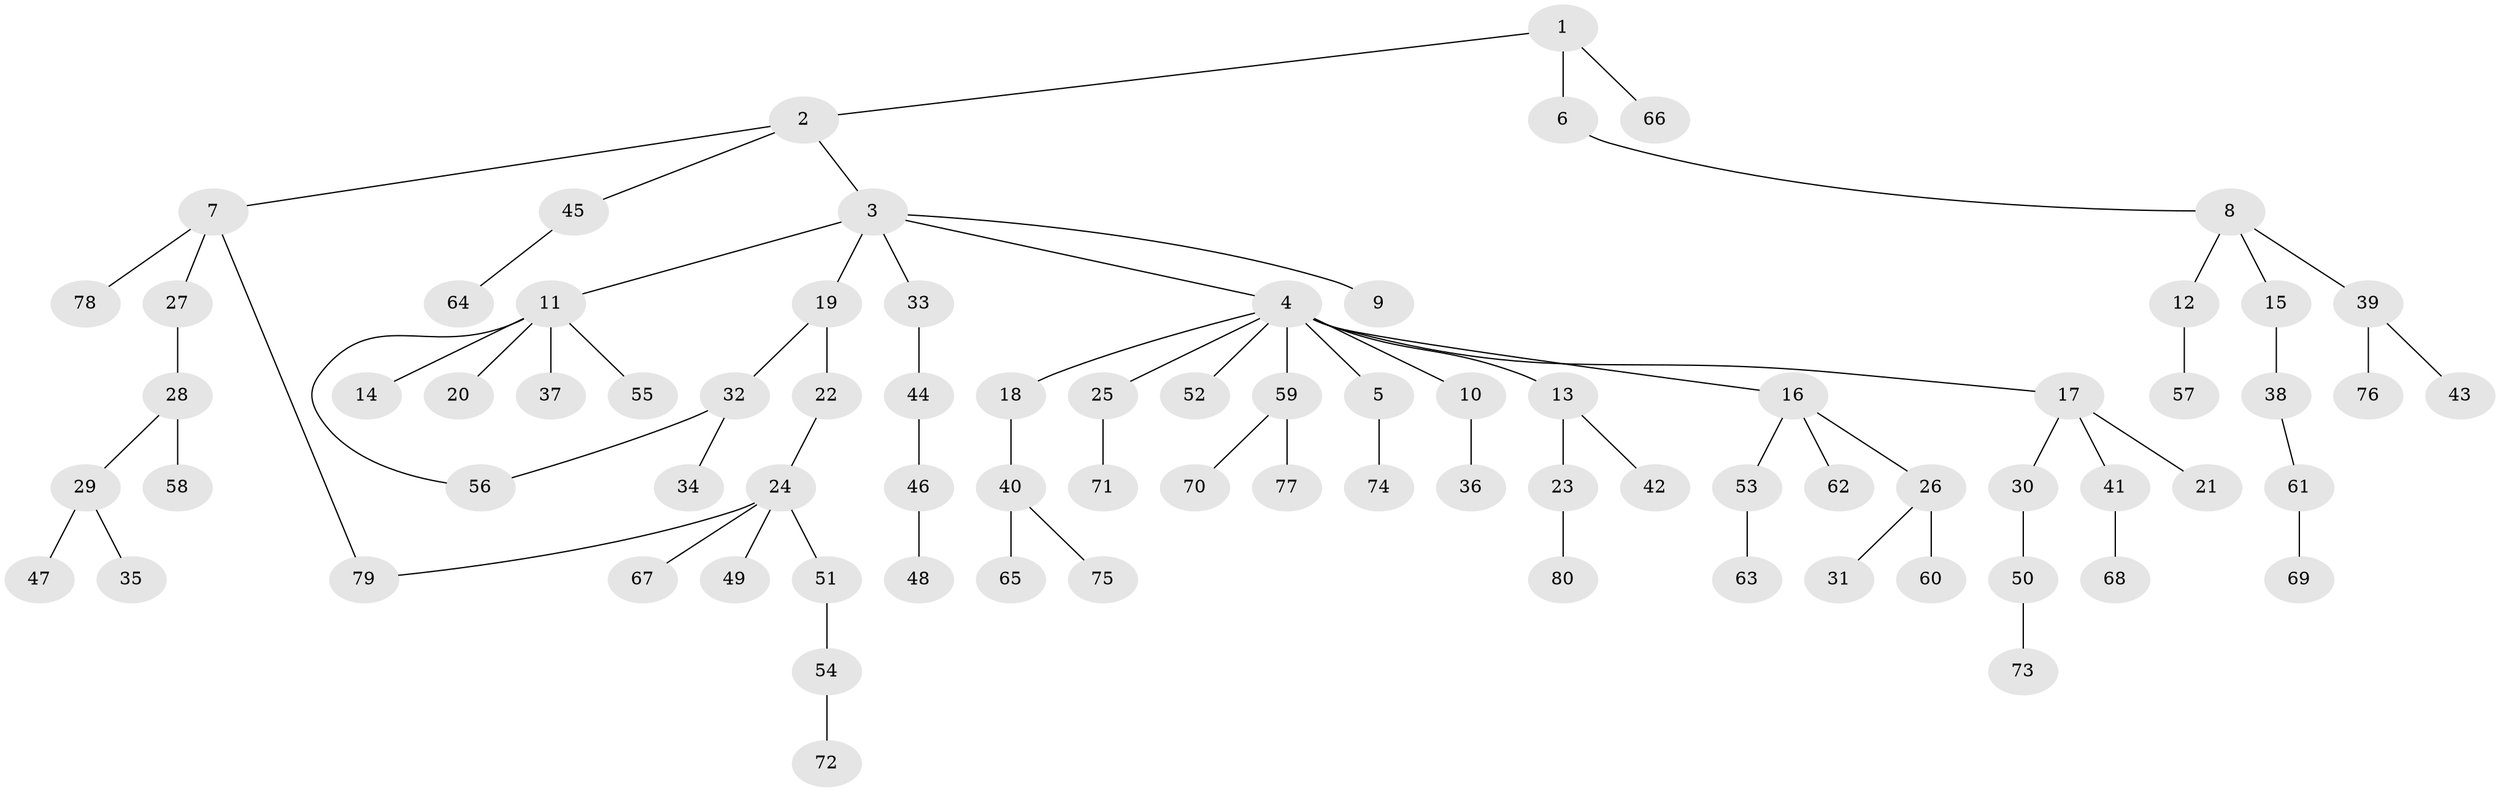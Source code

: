 // Generated by graph-tools (version 1.1) at 2025/10/02/27/25 16:10:54]
// undirected, 80 vertices, 81 edges
graph export_dot {
graph [start="1"]
  node [color=gray90,style=filled];
  1;
  2;
  3;
  4;
  5;
  6;
  7;
  8;
  9;
  10;
  11;
  12;
  13;
  14;
  15;
  16;
  17;
  18;
  19;
  20;
  21;
  22;
  23;
  24;
  25;
  26;
  27;
  28;
  29;
  30;
  31;
  32;
  33;
  34;
  35;
  36;
  37;
  38;
  39;
  40;
  41;
  42;
  43;
  44;
  45;
  46;
  47;
  48;
  49;
  50;
  51;
  52;
  53;
  54;
  55;
  56;
  57;
  58;
  59;
  60;
  61;
  62;
  63;
  64;
  65;
  66;
  67;
  68;
  69;
  70;
  71;
  72;
  73;
  74;
  75;
  76;
  77;
  78;
  79;
  80;
  1 -- 2;
  1 -- 6;
  1 -- 66;
  2 -- 3;
  2 -- 7;
  2 -- 45;
  3 -- 4;
  3 -- 9;
  3 -- 11;
  3 -- 19;
  3 -- 33;
  4 -- 5;
  4 -- 10;
  4 -- 13;
  4 -- 16;
  4 -- 17;
  4 -- 18;
  4 -- 25;
  4 -- 52;
  4 -- 59;
  5 -- 74;
  6 -- 8;
  7 -- 27;
  7 -- 78;
  7 -- 79;
  8 -- 12;
  8 -- 15;
  8 -- 39;
  10 -- 36;
  11 -- 14;
  11 -- 20;
  11 -- 37;
  11 -- 55;
  11 -- 56;
  12 -- 57;
  13 -- 23;
  13 -- 42;
  15 -- 38;
  16 -- 26;
  16 -- 53;
  16 -- 62;
  17 -- 21;
  17 -- 30;
  17 -- 41;
  18 -- 40;
  19 -- 22;
  19 -- 32;
  22 -- 24;
  23 -- 80;
  24 -- 49;
  24 -- 51;
  24 -- 67;
  24 -- 79;
  25 -- 71;
  26 -- 31;
  26 -- 60;
  27 -- 28;
  28 -- 29;
  28 -- 58;
  29 -- 35;
  29 -- 47;
  30 -- 50;
  32 -- 34;
  32 -- 56;
  33 -- 44;
  38 -- 61;
  39 -- 43;
  39 -- 76;
  40 -- 65;
  40 -- 75;
  41 -- 68;
  44 -- 46;
  45 -- 64;
  46 -- 48;
  50 -- 73;
  51 -- 54;
  53 -- 63;
  54 -- 72;
  59 -- 70;
  59 -- 77;
  61 -- 69;
}
